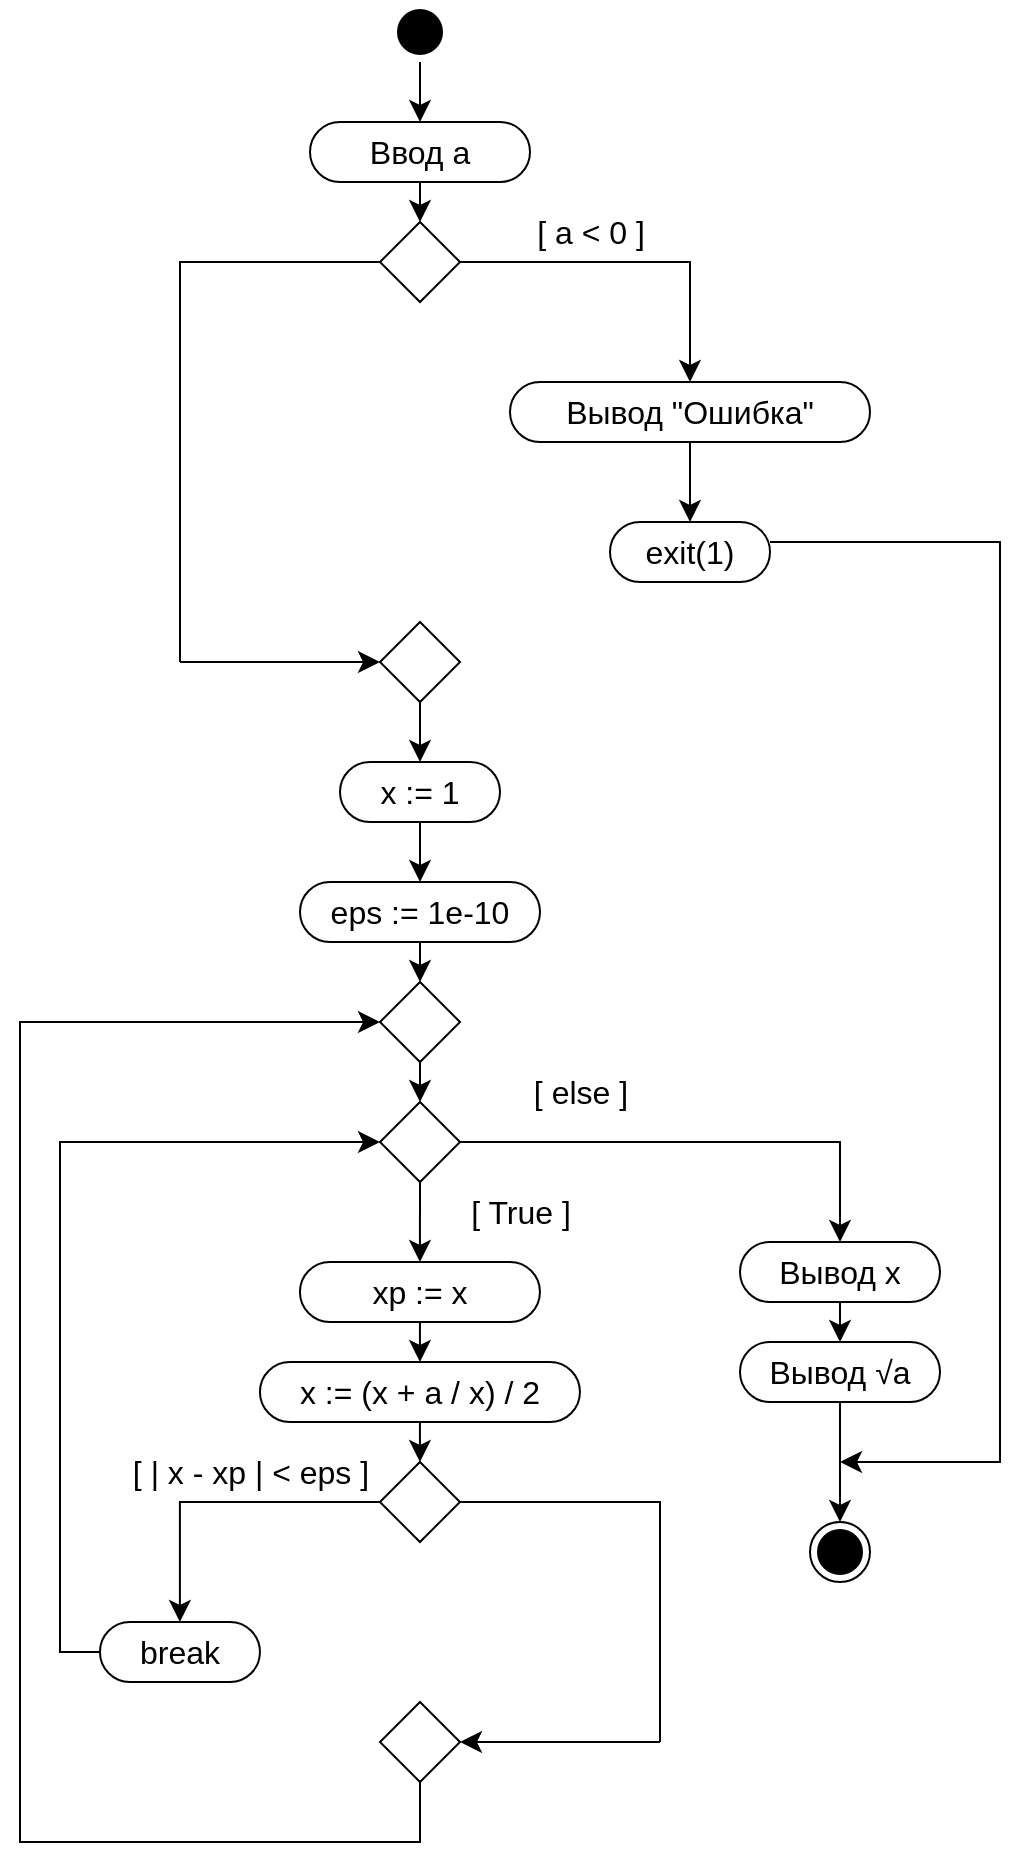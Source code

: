 <mxfile version="21.2.8" type="device">
  <diagram name="Страница 1" id="3bbIFnPf2TPaF0G1w0gs">
    <mxGraphModel dx="945" dy="828" grid="1" gridSize="10" guides="1" tooltips="1" connect="1" arrows="1" fold="1" page="0" pageScale="1" pageWidth="827" pageHeight="1169" math="0" shadow="0">
      <root>
        <mxCell id="0" />
        <mxCell id="1" parent="0" />
        <mxCell id="powzXQEPKNK8bATRuLBN-1" value="" style="ellipse;html=1;shape=startState;fillColor=#000000;strokeColor=default;fontSize=16;" vertex="1" parent="1">
          <mxGeometry x="185" y="-50" width="30" height="30" as="geometry" />
        </mxCell>
        <mxCell id="powzXQEPKNK8bATRuLBN-2" value="" style="edgeStyle=orthogonalEdgeStyle;html=1;verticalAlign=bottom;endArrow=classic;endSize=8;strokeColor=default;rounded=0;fontSize=12;curved=1;entryX=0.5;entryY=0;entryDx=0;entryDy=0;endFill=1;" edge="1" source="powzXQEPKNK8bATRuLBN-1" parent="1" target="powzXQEPKNK8bATRuLBN-6">
          <mxGeometry relative="1" as="geometry">
            <mxPoint x="200" y="3" as="targetPoint" />
          </mxGeometry>
        </mxCell>
        <mxCell id="powzXQEPKNK8bATRuLBN-8" value="" style="edgeStyle=none;curved=1;rounded=0;orthogonalLoop=1;jettySize=auto;html=1;fontSize=12;startSize=8;endSize=8;" edge="1" parent="1" source="powzXQEPKNK8bATRuLBN-6" target="powzXQEPKNK8bATRuLBN-7">
          <mxGeometry relative="1" as="geometry" />
        </mxCell>
        <mxCell id="powzXQEPKNK8bATRuLBN-6" value="Ввод a" style="html=1;whiteSpace=wrap;fontSize=16;rounded=1;arcSize=50;" vertex="1" parent="1">
          <mxGeometry x="145" y="10" width="110" height="30" as="geometry" />
        </mxCell>
        <mxCell id="powzXQEPKNK8bATRuLBN-7" value="" style="rhombus;whiteSpace=wrap;html=1;fontSize=16;rounded=0;arcSize=50;" vertex="1" parent="1">
          <mxGeometry x="180" y="60" width="40" height="40" as="geometry" />
        </mxCell>
        <mxCell id="powzXQEPKNK8bATRuLBN-41" value="" style="edgeStyle=none;curved=1;rounded=0;orthogonalLoop=1;jettySize=auto;html=1;fontSize=12;startSize=8;endSize=8;" edge="1" parent="1" source="powzXQEPKNK8bATRuLBN-11" target="powzXQEPKNK8bATRuLBN-40">
          <mxGeometry relative="1" as="geometry" />
        </mxCell>
        <mxCell id="powzXQEPKNK8bATRuLBN-11" value="Вывод &quot;Ошибка&quot;" style="html=1;whiteSpace=wrap;fontSize=16;rounded=1;arcSize=50;" vertex="1" parent="1">
          <mxGeometry x="245" y="140" width="180" height="30" as="geometry" />
        </mxCell>
        <mxCell id="powzXQEPKNK8bATRuLBN-21" value="[ a &amp;lt; 0 ]" style="text;html=1;align=center;verticalAlign=middle;resizable=0;points=[];autosize=1;strokeColor=none;fillColor=none;fontSize=16;" vertex="1" parent="1">
          <mxGeometry x="245" y="50" width="80" height="30" as="geometry" />
        </mxCell>
        <mxCell id="powzXQEPKNK8bATRuLBN-25" value="" style="edgeStyle=none;curved=1;rounded=0;orthogonalLoop=1;jettySize=auto;html=1;fontSize=12;startSize=8;endSize=8;" edge="1" parent="1" source="powzXQEPKNK8bATRuLBN-23" target="powzXQEPKNK8bATRuLBN-24">
          <mxGeometry relative="1" as="geometry" />
        </mxCell>
        <mxCell id="powzXQEPKNK8bATRuLBN-23" value="x := 1" style="html=1;whiteSpace=wrap;fontSize=16;rounded=1;arcSize=50;" vertex="1" parent="1">
          <mxGeometry x="160" y="330" width="80" height="30" as="geometry" />
        </mxCell>
        <mxCell id="powzXQEPKNK8bATRuLBN-29" style="edgeStyle=none;curved=1;rounded=0;orthogonalLoop=1;jettySize=auto;html=1;entryX=0.5;entryY=0;entryDx=0;entryDy=0;fontSize=12;startSize=8;endSize=8;" edge="1" parent="1" source="powzXQEPKNK8bATRuLBN-24" target="powzXQEPKNK8bATRuLBN-28">
          <mxGeometry relative="1" as="geometry" />
        </mxCell>
        <mxCell id="powzXQEPKNK8bATRuLBN-24" value="eps := 1e-10" style="html=1;whiteSpace=wrap;fontSize=16;rounded=1;arcSize=50;" vertex="1" parent="1">
          <mxGeometry x="140" y="390" width="120" height="30" as="geometry" />
        </mxCell>
        <mxCell id="powzXQEPKNK8bATRuLBN-28" value="" style="rhombus;whiteSpace=wrap;html=1;fontSize=16;rounded=0;arcSize=50;" vertex="1" parent="1">
          <mxGeometry x="180" y="440" width="40" height="40" as="geometry" />
        </mxCell>
        <mxCell id="powzXQEPKNK8bATRuLBN-50" style="edgeStyle=none;curved=1;rounded=0;orthogonalLoop=1;jettySize=auto;html=1;exitX=0.5;exitY=1;exitDx=0;exitDy=0;entryX=0.5;entryY=0;entryDx=0;entryDy=0;fontSize=12;startSize=8;endSize=8;" edge="1" parent="1" source="powzXQEPKNK8bATRuLBN-30" target="powzXQEPKNK8bATRuLBN-49">
          <mxGeometry relative="1" as="geometry">
            <mxPoint x="199.97" y="560" as="sourcePoint" />
          </mxGeometry>
        </mxCell>
        <mxCell id="powzXQEPKNK8bATRuLBN-30" value="" style="rhombus;whiteSpace=wrap;html=1;fontSize=16;rounded=0;arcSize=50;" vertex="1" parent="1">
          <mxGeometry x="180" y="500" width="40" height="40" as="geometry" />
        </mxCell>
        <mxCell id="powzXQEPKNK8bATRuLBN-31" style="edgeStyle=none;curved=1;rounded=0;orthogonalLoop=1;jettySize=auto;html=1;entryX=0.5;entryY=0;entryDx=0;entryDy=0;fontSize=12;startSize=8;endSize=8;" edge="1" target="powzXQEPKNK8bATRuLBN-30" parent="1">
          <mxGeometry relative="1" as="geometry">
            <mxPoint x="200" y="480" as="sourcePoint" />
          </mxGeometry>
        </mxCell>
        <mxCell id="powzXQEPKNK8bATRuLBN-38" value="" style="edgeStyle=segmentEdgeStyle;endArrow=none;html=1;curved=0;rounded=0;endSize=8;startSize=8;sourcePerimeterSpacing=0;targetPerimeterSpacing=0;fontSize=12;endFill=0;" edge="1" parent="1">
          <mxGeometry width="140" relative="1" as="geometry">
            <mxPoint x="180" y="80" as="sourcePoint" />
            <mxPoint x="80" y="280" as="targetPoint" />
            <Array as="points">
              <mxPoint x="80" y="80" />
              <mxPoint x="80" y="140" />
            </Array>
          </mxGeometry>
        </mxCell>
        <mxCell id="powzXQEPKNK8bATRuLBN-40" value="exit(1)" style="html=1;whiteSpace=wrap;fontSize=16;rounded=1;arcSize=50;" vertex="1" parent="1">
          <mxGeometry x="295" y="210" width="80" height="30" as="geometry" />
        </mxCell>
        <mxCell id="powzXQEPKNK8bATRuLBN-44" style="edgeStyle=none;curved=1;rounded=0;orthogonalLoop=1;jettySize=auto;html=1;fontSize=12;startSize=8;endSize=8;entryX=0;entryY=0.5;entryDx=0;entryDy=0;" edge="1" parent="1" target="powzXQEPKNK8bATRuLBN-43">
          <mxGeometry relative="1" as="geometry">
            <mxPoint x="120" y="260" as="targetPoint" />
            <mxPoint x="80" y="280" as="sourcePoint" />
          </mxGeometry>
        </mxCell>
        <mxCell id="powzXQEPKNK8bATRuLBN-48" style="edgeStyle=none;curved=1;rounded=0;orthogonalLoop=1;jettySize=auto;html=1;exitX=0.5;exitY=1;exitDx=0;exitDy=0;entryX=0.5;entryY=0;entryDx=0;entryDy=0;fontSize=12;startSize=8;endSize=8;" edge="1" parent="1" source="powzXQEPKNK8bATRuLBN-43" target="powzXQEPKNK8bATRuLBN-23">
          <mxGeometry relative="1" as="geometry" />
        </mxCell>
        <mxCell id="powzXQEPKNK8bATRuLBN-43" value="" style="rhombus;whiteSpace=wrap;html=1;fontSize=16;rounded=0;arcSize=50;" vertex="1" parent="1">
          <mxGeometry x="180" y="260" width="40" height="40" as="geometry" />
        </mxCell>
        <mxCell id="powzXQEPKNK8bATRuLBN-49" value="xp := x" style="html=1;whiteSpace=wrap;fontSize=16;rounded=1;arcSize=50;" vertex="1" parent="1">
          <mxGeometry x="139.97" y="580" width="120" height="30" as="geometry" />
        </mxCell>
        <mxCell id="powzXQEPKNK8bATRuLBN-51" style="edgeStyle=none;curved=1;rounded=0;orthogonalLoop=1;jettySize=auto;html=1;exitX=0.5;exitY=1;exitDx=0;exitDy=0;entryX=0.5;entryY=0;entryDx=0;entryDy=0;fontSize=12;startSize=8;endSize=8;" edge="1" target="powzXQEPKNK8bATRuLBN-52" parent="1">
          <mxGeometry relative="1" as="geometry">
            <mxPoint x="199.97" y="610" as="sourcePoint" />
          </mxGeometry>
        </mxCell>
        <mxCell id="powzXQEPKNK8bATRuLBN-52" value="x := (x + a / x) / 2" style="html=1;whiteSpace=wrap;fontSize=16;rounded=1;arcSize=50;" vertex="1" parent="1">
          <mxGeometry x="119.97" y="630" width="160" height="30" as="geometry" />
        </mxCell>
        <mxCell id="powzXQEPKNK8bATRuLBN-53" value="" style="rhombus;whiteSpace=wrap;html=1;fontSize=16;rounded=0;arcSize=50;" vertex="1" parent="1">
          <mxGeometry x="179.97" y="680" width="40" height="40" as="geometry" />
        </mxCell>
        <mxCell id="powzXQEPKNK8bATRuLBN-54" style="edgeStyle=none;curved=1;rounded=0;orthogonalLoop=1;jettySize=auto;html=1;entryX=0.5;entryY=0;entryDx=0;entryDy=0;fontSize=12;startSize=8;endSize=8;" edge="1" target="powzXQEPKNK8bATRuLBN-53" parent="1">
          <mxGeometry relative="1" as="geometry">
            <mxPoint x="199.97" y="660" as="sourcePoint" />
          </mxGeometry>
        </mxCell>
        <mxCell id="powzXQEPKNK8bATRuLBN-59" value="break" style="html=1;whiteSpace=wrap;fontSize=16;rounded=1;arcSize=50;" vertex="1" parent="1">
          <mxGeometry x="39.97" y="760" width="80" height="30" as="geometry" />
        </mxCell>
        <mxCell id="powzXQEPKNK8bATRuLBN-60" value="&amp;nbsp;[ | x - xp | &amp;lt; eps ]&amp;nbsp;" style="text;html=1;align=center;verticalAlign=middle;resizable=0;points=[];autosize=1;strokeColor=none;fillColor=none;fontSize=16;" vertex="1" parent="1">
          <mxGeometry x="39.97" y="670" width="150" height="30" as="geometry" />
        </mxCell>
        <mxCell id="powzXQEPKNK8bATRuLBN-61" value="" style="edgeStyle=segmentEdgeStyle;endArrow=none;html=1;curved=0;rounded=0;endSize=8;startSize=8;sourcePerimeterSpacing=0;targetPerimeterSpacing=0;fontSize=12;endFill=0;" edge="1" parent="1">
          <mxGeometry width="140" relative="1" as="geometry">
            <mxPoint x="219.97" y="700" as="sourcePoint" />
            <mxPoint x="320" y="820" as="targetPoint" />
            <Array as="points">
              <mxPoint x="319.97" y="700" />
            </Array>
          </mxGeometry>
        </mxCell>
        <mxCell id="powzXQEPKNK8bATRuLBN-62" value="" style="edgeStyle=segmentEdgeStyle;endArrow=classic;html=1;curved=0;rounded=0;endSize=8;startSize=8;sourcePerimeterSpacing=0;targetPerimeterSpacing=0;fontSize=12;" edge="1" parent="1">
          <mxGeometry width="140" relative="1" as="geometry">
            <mxPoint x="179.97" y="700" as="sourcePoint" />
            <mxPoint x="79.97" y="760" as="targetPoint" />
            <Array as="points">
              <mxPoint x="79.97" y="700" />
              <mxPoint x="79.97" y="760" />
            </Array>
          </mxGeometry>
        </mxCell>
        <mxCell id="powzXQEPKNK8bATRuLBN-65" style="edgeStyle=none;curved=1;rounded=0;orthogonalLoop=1;jettySize=auto;html=1;fontSize=12;startSize=8;endSize=8;entryX=1;entryY=0.5;entryDx=0;entryDy=0;" edge="1" parent="1" target="powzXQEPKNK8bATRuLBN-66">
          <mxGeometry relative="1" as="geometry">
            <mxPoint x="340" y="820" as="targetPoint" />
            <mxPoint x="320" y="820" as="sourcePoint" />
          </mxGeometry>
        </mxCell>
        <mxCell id="powzXQEPKNK8bATRuLBN-66" value="" style="rhombus;whiteSpace=wrap;html=1;fontSize=16;rounded=0;arcSize=50;" vertex="1" parent="1">
          <mxGeometry x="180" y="800" width="40" height="40" as="geometry" />
        </mxCell>
        <mxCell id="powzXQEPKNK8bATRuLBN-68" value="" style="edgeStyle=segmentEdgeStyle;endArrow=classic;html=1;curved=0;rounded=0;endSize=8;startSize=8;sourcePerimeterSpacing=0;targetPerimeterSpacing=0;fontSize=12;exitX=0.5;exitY=1;exitDx=0;exitDy=0;entryX=0;entryY=0.5;entryDx=0;entryDy=0;" edge="1" parent="1" source="powzXQEPKNK8bATRuLBN-66" target="powzXQEPKNK8bATRuLBN-28">
          <mxGeometry width="140" relative="1" as="geometry">
            <mxPoint x="195" y="870" as="sourcePoint" />
            <mxPoint x="-20" y="460" as="targetPoint" />
            <Array as="points">
              <mxPoint x="200" y="870" />
              <mxPoint y="870" />
              <mxPoint y="460" />
            </Array>
          </mxGeometry>
        </mxCell>
        <mxCell id="powzXQEPKNK8bATRuLBN-69" value="&amp;nbsp;[ else ]&amp;nbsp;" style="text;html=1;align=center;verticalAlign=middle;resizable=0;points=[];autosize=1;strokeColor=none;fillColor=none;fontSize=16;" vertex="1" parent="1">
          <mxGeometry x="240" y="480" width="80" height="30" as="geometry" />
        </mxCell>
        <mxCell id="powzXQEPKNK8bATRuLBN-70" value="&amp;nbsp;[ True ]&amp;nbsp;" style="text;html=1;align=center;verticalAlign=middle;resizable=0;points=[];autosize=1;strokeColor=none;fillColor=none;fontSize=16;" vertex="1" parent="1">
          <mxGeometry x="210" y="540" width="80" height="30" as="geometry" />
        </mxCell>
        <mxCell id="powzXQEPKNK8bATRuLBN-71" value="" style="edgeStyle=segmentEdgeStyle;endArrow=classic;html=1;curved=0;rounded=0;endSize=8;startSize=8;sourcePerimeterSpacing=0;targetPerimeterSpacing=0;fontSize=12;exitX=1;exitY=0.5;exitDx=0;exitDy=0;" edge="1" parent="1" source="powzXQEPKNK8bATRuLBN-30">
          <mxGeometry width="140" relative="1" as="geometry">
            <mxPoint x="310" y="510" as="sourcePoint" />
            <mxPoint x="410" y="570" as="targetPoint" />
            <Array as="points">
              <mxPoint x="410" y="520" />
              <mxPoint x="410" y="570" />
            </Array>
          </mxGeometry>
        </mxCell>
        <mxCell id="powzXQEPKNK8bATRuLBN-72" value="" style="edgeStyle=segmentEdgeStyle;endArrow=classic;html=1;curved=0;rounded=0;endSize=8;startSize=8;sourcePerimeterSpacing=0;targetPerimeterSpacing=0;fontSize=12;exitX=0;exitY=0.5;exitDx=0;exitDy=0;entryX=0;entryY=0.5;entryDx=0;entryDy=0;" edge="1" parent="1" source="powzXQEPKNK8bATRuLBN-59" target="powzXQEPKNK8bATRuLBN-30">
          <mxGeometry width="140" relative="1" as="geometry">
            <mxPoint x="-20" y="770" as="sourcePoint" />
            <mxPoint x="120" y="830" as="targetPoint" />
            <Array as="points">
              <mxPoint x="20" y="775" />
              <mxPoint x="20" y="520" />
            </Array>
          </mxGeometry>
        </mxCell>
        <mxCell id="powzXQEPKNK8bATRuLBN-75" value="" style="edgeStyle=none;curved=1;rounded=0;orthogonalLoop=1;jettySize=auto;html=1;fontSize=12;startSize=8;endSize=8;" edge="1" parent="1" source="powzXQEPKNK8bATRuLBN-73" target="powzXQEPKNK8bATRuLBN-74">
          <mxGeometry relative="1" as="geometry" />
        </mxCell>
        <mxCell id="powzXQEPKNK8bATRuLBN-73" value="Вывод x" style="html=1;whiteSpace=wrap;fontSize=16;rounded=1;arcSize=50;" vertex="1" parent="1">
          <mxGeometry x="360" y="570" width="100" height="30" as="geometry" />
        </mxCell>
        <mxCell id="powzXQEPKNK8bATRuLBN-77" style="edgeStyle=none;curved=1;rounded=0;orthogonalLoop=1;jettySize=auto;html=1;exitX=0.5;exitY=1;exitDx=0;exitDy=0;entryX=0.5;entryY=0;entryDx=0;entryDy=0;fontSize=12;startSize=8;endSize=8;" edge="1" parent="1" source="powzXQEPKNK8bATRuLBN-74" target="powzXQEPKNK8bATRuLBN-76">
          <mxGeometry relative="1" as="geometry" />
        </mxCell>
        <mxCell id="powzXQEPKNK8bATRuLBN-74" value="Вывод&amp;nbsp;√a" style="html=1;whiteSpace=wrap;fontSize=16;rounded=1;arcSize=50;" vertex="1" parent="1">
          <mxGeometry x="360" y="620" width="100" height="30" as="geometry" />
        </mxCell>
        <mxCell id="powzXQEPKNK8bATRuLBN-76" value="" style="ellipse;html=1;shape=endState;fillColor=#000000;strokeColor=default;fontSize=16;" vertex="1" parent="1">
          <mxGeometry x="395" y="710" width="30" height="30" as="geometry" />
        </mxCell>
        <mxCell id="powzXQEPKNK8bATRuLBN-78" value="" style="edgeStyle=segmentEdgeStyle;endArrow=classic;html=1;curved=0;rounded=0;endSize=8;startSize=8;sourcePerimeterSpacing=0;targetPerimeterSpacing=0;fontSize=12;entryX=0.5;entryY=0;entryDx=0;entryDy=0;" edge="1" parent="1" target="powzXQEPKNK8bATRuLBN-11">
          <mxGeometry width="140" relative="1" as="geometry">
            <mxPoint x="220" y="80" as="sourcePoint" />
            <mxPoint x="410" as="targetPoint" />
            <Array as="points">
              <mxPoint x="335" y="80" />
            </Array>
          </mxGeometry>
        </mxCell>
        <mxCell id="powzXQEPKNK8bATRuLBN-79" value="" style="edgeStyle=segmentEdgeStyle;endArrow=classic;html=1;curved=0;rounded=0;endSize=8;startSize=8;sourcePerimeterSpacing=0;targetPerimeterSpacing=0;fontSize=12;" edge="1" parent="1">
          <mxGeometry width="140" relative="1" as="geometry">
            <mxPoint x="375" y="220" as="sourcePoint" />
            <mxPoint x="410" y="680" as="targetPoint" />
            <Array as="points">
              <mxPoint x="490" y="220" />
            </Array>
          </mxGeometry>
        </mxCell>
      </root>
    </mxGraphModel>
  </diagram>
</mxfile>
